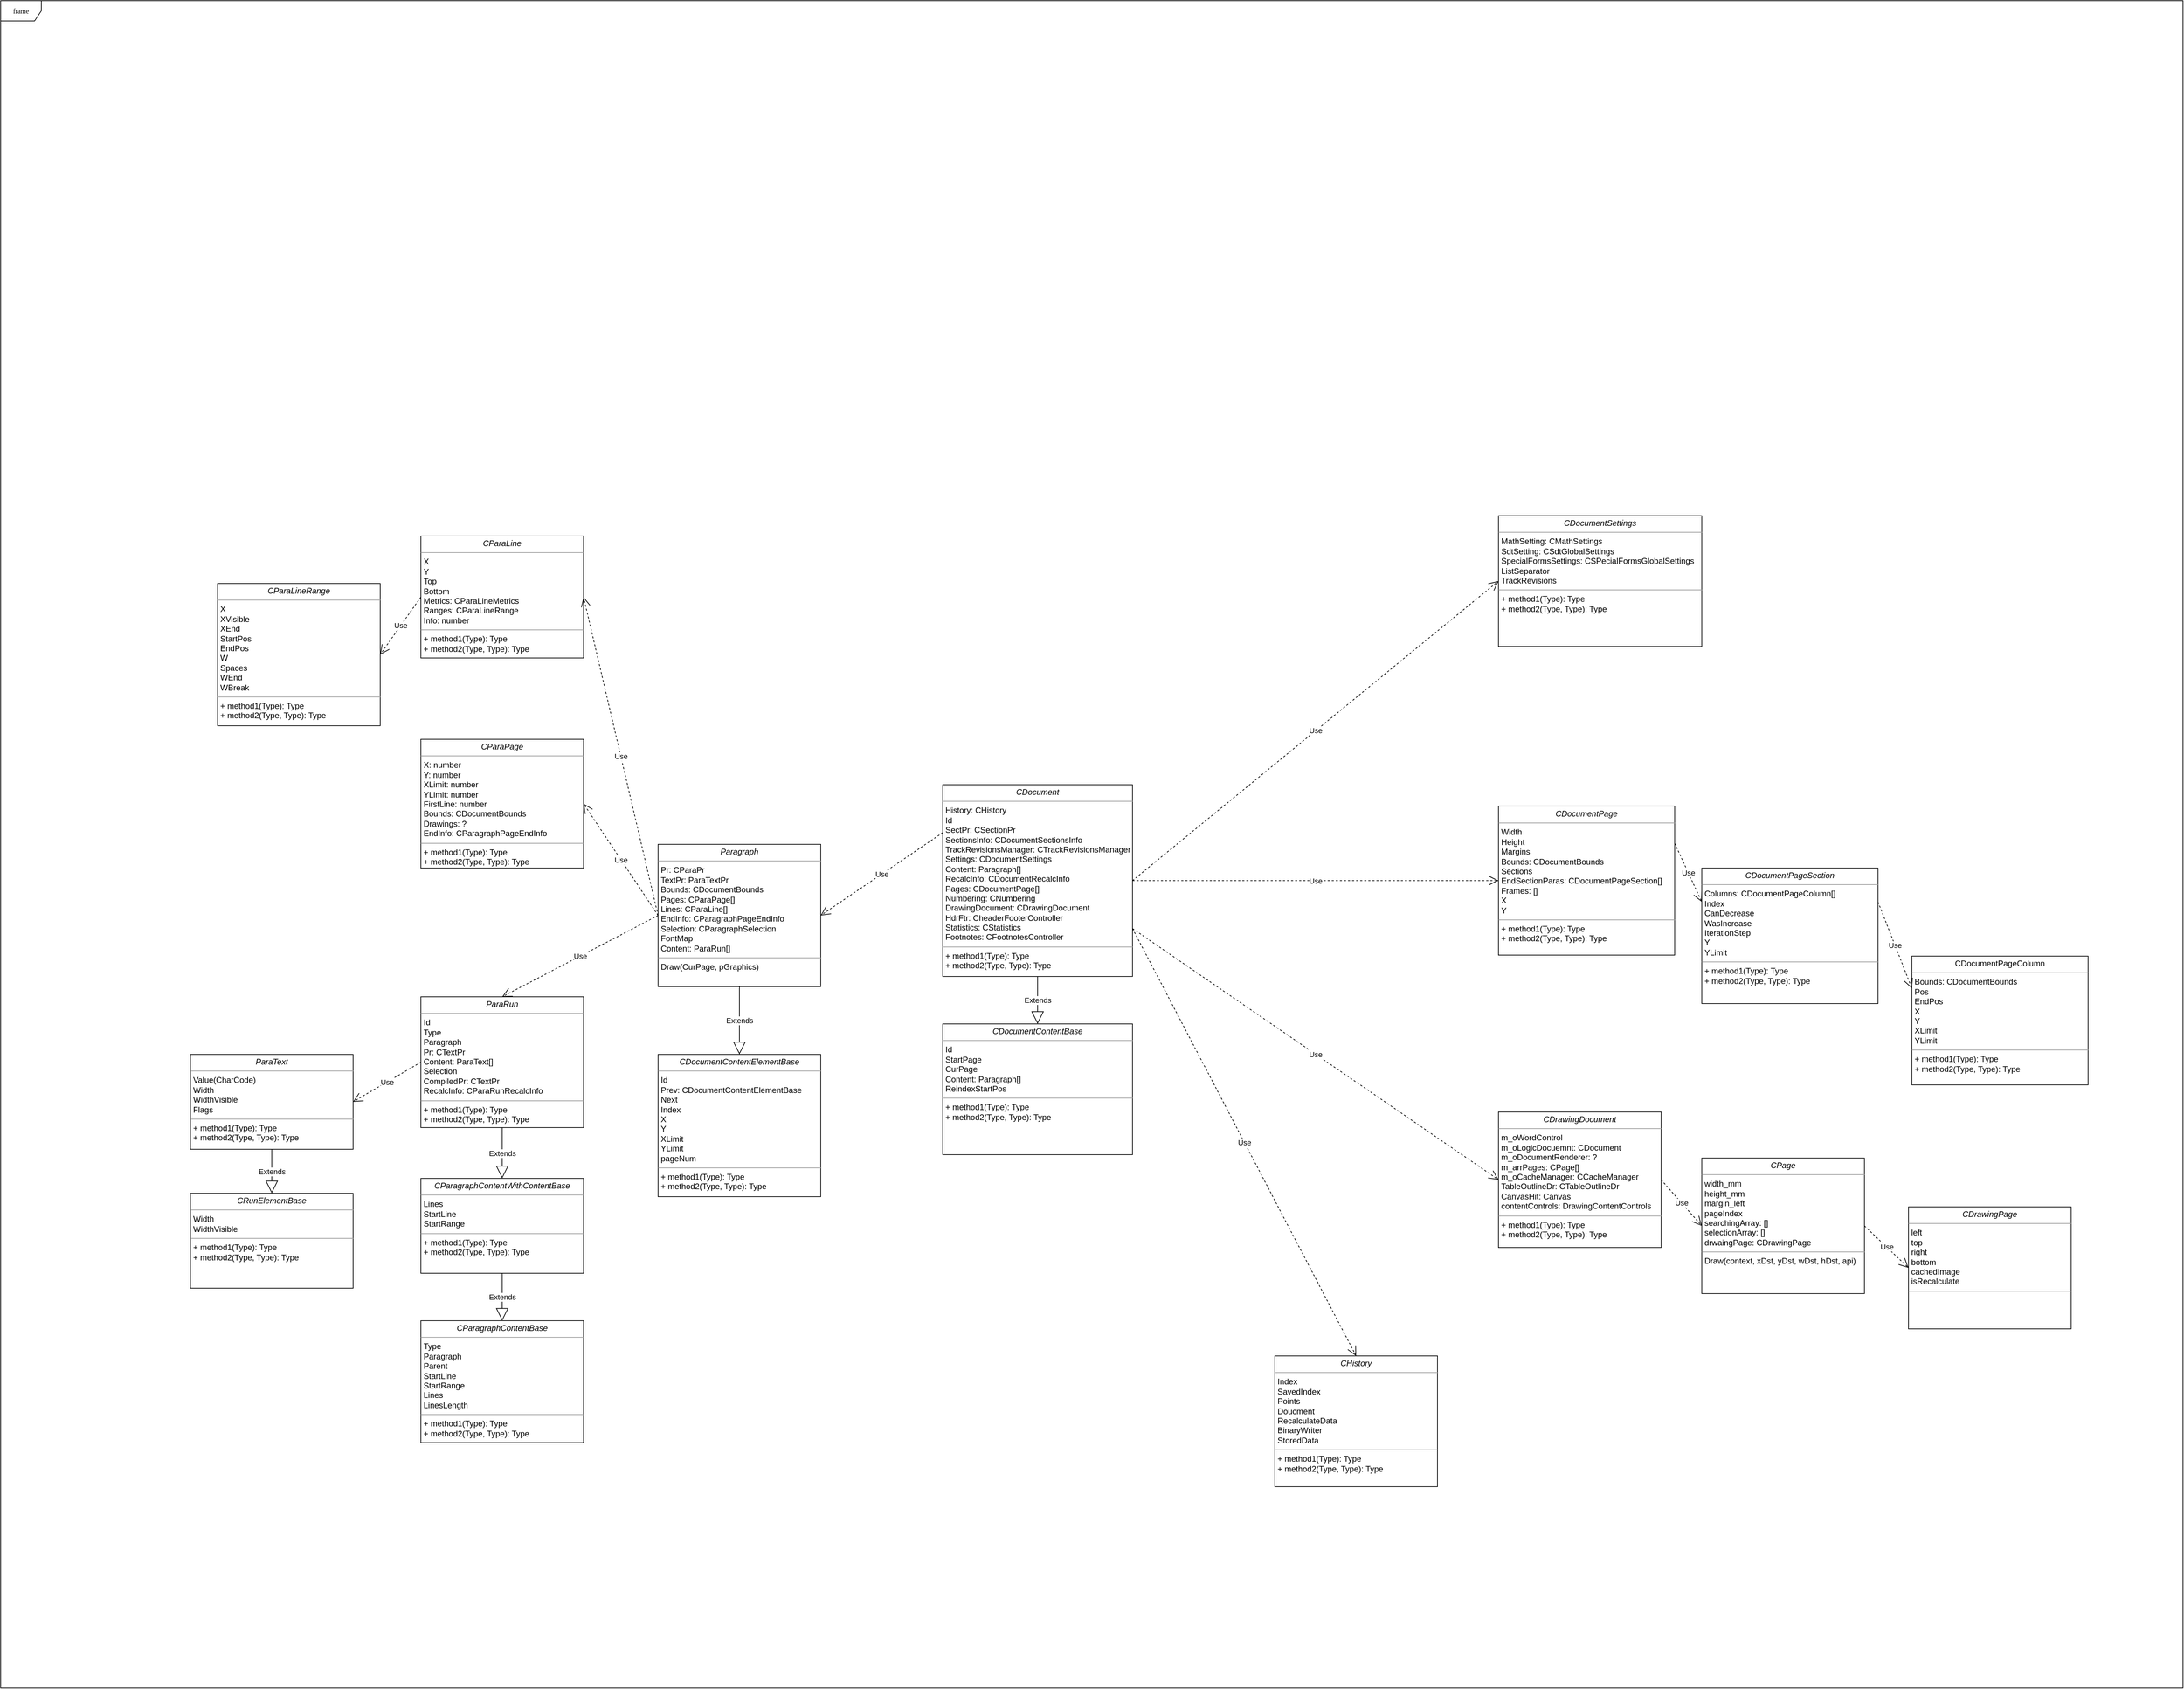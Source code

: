<mxfile version="17.4.6" type="github">
  <diagram name="Page-1" id="c4acf3e9-155e-7222-9cf6-157b1a14988f">
    <mxGraphModel dx="1393" dy="3093" grid="1" gridSize="10" guides="1" tooltips="1" connect="1" arrows="1" fold="1" page="1" pageScale="1" pageWidth="850" pageHeight="1100" background="none" math="0" shadow="0">
      <root>
        <mxCell id="0" />
        <mxCell id="1" parent="0" />
        <mxCell id="17acba5748e5396b-1" value="frame" style="shape=umlFrame;whiteSpace=wrap;html=1;rounded=0;shadow=0;comic=0;labelBackgroundColor=none;strokeWidth=1;fontFamily=Verdana;fontSize=10;align=center;" parent="1" vertex="1">
          <mxGeometry x="40" y="-1560" width="3220" height="2490" as="geometry" />
        </mxCell>
        <mxCell id="5d2195bd80daf111-18" value="&lt;p style=&quot;margin: 0px ; margin-top: 4px ; text-align: center&quot;&gt;&lt;i&gt;ParaRun&lt;/i&gt;&lt;br&gt;&lt;/p&gt;&lt;hr size=&quot;1&quot;&gt;&lt;p style=&quot;margin: 0px ; margin-left: 4px&quot;&gt;Id&lt;br&gt;&lt;/p&gt;&lt;p style=&quot;margin: 0px ; margin-left: 4px&quot;&gt;Type&lt;br&gt;&lt;/p&gt;&lt;p style=&quot;margin: 0px ; margin-left: 4px&quot;&gt;Paragraph&lt;br&gt;&lt;/p&gt;&lt;p style=&quot;margin: 0px ; margin-left: 4px&quot;&gt;Pr:&amp;nbsp;CTextPr&lt;br&gt;&lt;/p&gt;&lt;p style=&quot;margin: 0px ; margin-left: 4px&quot;&gt;Content:&amp;nbsp;ParaText[]&lt;br&gt;&lt;/p&gt;&lt;p style=&quot;margin: 0px ; margin-left: 4px&quot;&gt;Selection&lt;br&gt;&lt;/p&gt;&lt;p style=&quot;margin: 0px ; margin-left: 4px&quot;&gt;CompiledPr:&amp;nbsp;CTextPr&lt;br&gt;&lt;/p&gt;&lt;p style=&quot;margin: 0px ; margin-left: 4px&quot;&gt;RecalcInfo:&amp;nbsp;CParaRunRecalcInfo&lt;br&gt;&lt;/p&gt;&lt;hr size=&quot;1&quot;&gt;&lt;p style=&quot;margin: 0px ; margin-left: 4px&quot;&gt;+ method1(Type): Type&lt;br&gt;+ method2(Type, Type): Type&lt;/p&gt;" style="verticalAlign=top;align=left;overflow=fill;fontSize=12;fontFamily=Helvetica;html=1;rounded=0;shadow=0;comic=0;labelBackgroundColor=none;strokeWidth=1" parent="1" vertex="1">
          <mxGeometry x="660" y="-90" width="240" height="193" as="geometry" />
        </mxCell>
        <mxCell id="5d2195bd80daf111-19" value="&lt;p style=&quot;margin: 0px ; margin-top: 4px ; text-align: center&quot;&gt;&lt;i&gt;CParagraphContentWithContentBase&lt;/i&gt;&lt;br&gt;&lt;/p&gt;&lt;hr size=&quot;1&quot;&gt;&lt;p style=&quot;margin: 0px ; margin-left: 4px&quot;&gt;Lines&lt;br&gt;&lt;/p&gt;&lt;p style=&quot;margin: 0px ; margin-left: 4px&quot;&gt;StartLine&lt;br&gt;&lt;/p&gt;&lt;p style=&quot;margin: 0px ; margin-left: 4px&quot;&gt;StartRange&lt;br&gt;&lt;/p&gt;&lt;hr size=&quot;1&quot;&gt;&lt;p style=&quot;margin: 0px ; margin-left: 4px&quot;&gt;+ method1(Type): Type&lt;br&gt;+ method2(Type, Type): Type&lt;/p&gt;" style="verticalAlign=top;align=left;overflow=fill;fontSize=12;fontFamily=Helvetica;html=1;rounded=0;shadow=0;comic=0;labelBackgroundColor=none;strokeWidth=1" parent="1" vertex="1">
          <mxGeometry x="660" y="178" width="240" height="140" as="geometry" />
        </mxCell>
        <mxCell id="5d2195bd80daf111-20" value="&lt;p style=&quot;margin: 0px ; margin-top: 4px ; text-align: center&quot;&gt;&lt;i&gt;CParagraphContentBase&lt;/i&gt;&lt;br&gt;&lt;/p&gt;&lt;hr size=&quot;1&quot;&gt;&lt;p style=&quot;margin: 0px ; margin-left: 4px&quot;&gt;Type&lt;/p&gt;&lt;p style=&quot;margin: 0px ; margin-left: 4px&quot;&gt;Paragraph&lt;/p&gt;&lt;p style=&quot;margin: 0px ; margin-left: 4px&quot;&gt;Parent&lt;/p&gt;&lt;p style=&quot;margin: 0px ; margin-left: 4px&quot;&gt;StartLine&lt;/p&gt;&lt;p style=&quot;margin: 0px ; margin-left: 4px&quot;&gt;StartRange&lt;/p&gt;&lt;p style=&quot;margin: 0px ; margin-left: 4px&quot;&gt;Lines&lt;/p&gt;&lt;p style=&quot;margin: 0px ; margin-left: 4px&quot;&gt;LinesLength&lt;br&gt;&lt;/p&gt;&lt;hr size=&quot;1&quot;&gt;&lt;p style=&quot;margin: 0px ; margin-left: 4px&quot;&gt;+ method1(Type): Type&lt;br&gt;+ method2(Type, Type): Type&lt;/p&gt;" style="verticalAlign=top;align=left;overflow=fill;fontSize=12;fontFamily=Helvetica;html=1;rounded=0;shadow=0;comic=0;labelBackgroundColor=none;strokeWidth=1" parent="1" vertex="1">
          <mxGeometry x="660" y="388" width="240" height="180" as="geometry" />
        </mxCell>
        <mxCell id="rOIFRHe8VLQ3YzvAQcVB-1" value="Extends" style="endArrow=block;endSize=16;endFill=0;html=1;rounded=0;exitX=0.5;exitY=1;exitDx=0;exitDy=0;" parent="1" source="5d2195bd80daf111-19" target="5d2195bd80daf111-20" edge="1">
          <mxGeometry width="160" relative="1" as="geometry">
            <mxPoint x="770" y="338" as="sourcePoint" />
            <mxPoint x="930" y="338" as="targetPoint" />
          </mxGeometry>
        </mxCell>
        <mxCell id="rOIFRHe8VLQ3YzvAQcVB-2" value="Extends" style="endArrow=block;endSize=16;endFill=0;html=1;rounded=0;exitX=0.5;exitY=1;exitDx=0;exitDy=0;entryX=0.5;entryY=0;entryDx=0;entryDy=0;" parent="1" source="5d2195bd80daf111-18" target="5d2195bd80daf111-19" edge="1">
          <mxGeometry width="160" relative="1" as="geometry">
            <mxPoint x="790" y="328" as="sourcePoint" />
            <mxPoint x="790" y="398" as="targetPoint" />
          </mxGeometry>
        </mxCell>
        <mxCell id="QSOAwk3Hs2mggnhzZddL-1" value="&lt;p style=&quot;margin: 0px ; margin-top: 4px ; text-align: center&quot;&gt;&lt;i&gt;CDocument&lt;/i&gt;&lt;br&gt;&lt;/p&gt;&lt;hr size=&quot;1&quot;&gt;&lt;p style=&quot;margin: 0px ; margin-left: 4px&quot;&gt;History: CHistory&lt;br&gt;&lt;/p&gt;&lt;p style=&quot;margin: 0px ; margin-left: 4px&quot;&gt;Id&lt;br&gt;&lt;/p&gt;&lt;p style=&quot;margin: 0px ; margin-left: 4px&quot;&gt;SectPr: CSectionPr&lt;br&gt;&lt;/p&gt;&lt;p style=&quot;margin: 0px ; margin-left: 4px&quot;&gt;SectionsInfo: CDocumentSectionsInfo&lt;br&gt;&lt;/p&gt;&lt;p style=&quot;margin: 0px ; margin-left: 4px&quot;&gt;TrackRevisionsManager: CTrackRevisionsManager&lt;br&gt;&lt;/p&gt;&lt;p style=&quot;margin: 0px ; margin-left: 4px&quot;&gt;Settings: CDocumentSettings&lt;br&gt;&lt;/p&gt;&lt;p style=&quot;margin: 0px ; margin-left: 4px&quot;&gt;Content: Paragraph[]&lt;/p&gt;&lt;p style=&quot;margin: 0px ; margin-left: 4px&quot;&gt;RecalcInfo: CDocumentRecalcInfo&lt;br&gt;Pages: CDocumentPage[]&lt;/p&gt;&lt;p style=&quot;margin: 0px ; margin-left: 4px&quot;&gt;Numbering: CNumbering&lt;/p&gt;&lt;p style=&quot;margin: 0px ; margin-left: 4px&quot;&gt;DrawingDocument:&amp;nbsp;CDrawingDocument&lt;/p&gt;&lt;p style=&quot;margin: 0px ; margin-left: 4px&quot;&gt;HdrFtr: CheaderFooterController&lt;/p&gt;&lt;p style=&quot;margin: 0px ; margin-left: 4px&quot;&gt;Statistics: CStatistics&lt;br&gt;Footnotes: CFootnotesController&lt;/p&gt;&lt;hr size=&quot;1&quot;&gt;&lt;p style=&quot;margin: 0px ; margin-left: 4px&quot;&gt;+ method1(Type): Type&lt;br&gt;+ method2(Type, Type): Type&lt;/p&gt;" style="verticalAlign=top;align=left;overflow=fill;fontSize=12;fontFamily=Helvetica;html=1;rounded=0;shadow=0;comic=0;labelBackgroundColor=none;strokeWidth=1" parent="1" vertex="1">
          <mxGeometry x="1430" y="-403" width="280" height="283" as="geometry" />
        </mxCell>
        <mxCell id="QSOAwk3Hs2mggnhzZddL-2" value="&lt;p style=&quot;margin: 0px ; margin-top: 4px ; text-align: center&quot;&gt;&lt;i&gt;CDocumentContentBase&lt;/i&gt;&lt;br&gt;&lt;/p&gt;&lt;hr size=&quot;1&quot;&gt;&lt;p style=&quot;margin: 0px ; margin-left: 4px&quot;&gt;Id&lt;/p&gt;&lt;p style=&quot;margin: 0px ; margin-left: 4px&quot;&gt;StartPage&lt;/p&gt;&lt;p style=&quot;margin: 0px ; margin-left: 4px&quot;&gt;CurPage&lt;/p&gt;&lt;p style=&quot;margin: 0px ; margin-left: 4px&quot;&gt;Content: Paragraph[]&lt;/p&gt;&lt;p style=&quot;margin: 0px ; margin-left: 4px&quot;&gt;ReindexStartPos&lt;/p&gt;&lt;hr size=&quot;1&quot;&gt;&lt;p style=&quot;margin: 0px ; margin-left: 4px&quot;&gt;+ method1(Type): Type&lt;br&gt;+ method2(Type, Type): Type&lt;/p&gt;" style="verticalAlign=top;align=left;overflow=fill;fontSize=12;fontFamily=Helvetica;html=1;rounded=0;shadow=0;comic=0;labelBackgroundColor=none;strokeWidth=1" parent="1" vertex="1">
          <mxGeometry x="1430" y="-50" width="280" height="193" as="geometry" />
        </mxCell>
        <mxCell id="QSOAwk3Hs2mggnhzZddL-3" value="&lt;p style=&quot;margin: 0px ; margin-top: 4px ; text-align: center&quot;&gt;&lt;i&gt;CDocumentSettings&lt;/i&gt;&lt;br&gt;&lt;/p&gt;&lt;hr size=&quot;1&quot;&gt;&lt;p style=&quot;margin: 0px ; margin-left: 4px&quot;&gt;MathSetting: CMathSettings&lt;/p&gt;&lt;p style=&quot;margin: 0px ; margin-left: 4px&quot;&gt;SdtSetting: CSdtGlobalSettings&lt;/p&gt;&lt;p style=&quot;margin: 0px ; margin-left: 4px&quot;&gt;SpecialFormsSettings: CSPecialFormsGlobalSettings&lt;/p&gt;&lt;p style=&quot;margin: 0px ; margin-left: 4px&quot;&gt;ListSeparator&lt;/p&gt;&lt;p style=&quot;margin: 0px ; margin-left: 4px&quot;&gt;TrackRevisions&lt;/p&gt;&lt;hr size=&quot;1&quot;&gt;&lt;p style=&quot;margin: 0px ; margin-left: 4px&quot;&gt;+ method1(Type): Type&lt;br&gt;+ method2(Type, Type): Type&lt;/p&gt;" style="verticalAlign=top;align=left;overflow=fill;fontSize=12;fontFamily=Helvetica;html=1;rounded=0;shadow=0;comic=0;labelBackgroundColor=none;strokeWidth=1" parent="1" vertex="1">
          <mxGeometry x="2250" y="-800" width="300" height="193" as="geometry" />
        </mxCell>
        <mxCell id="QSOAwk3Hs2mggnhzZddL-4" value="Extends" style="endArrow=block;endSize=16;endFill=0;html=1;rounded=0;exitX=0.5;exitY=1;exitDx=0;exitDy=0;" parent="1" source="QSOAwk3Hs2mggnhzZddL-1" target="QSOAwk3Hs2mggnhzZddL-2" edge="1">
          <mxGeometry width="160" relative="1" as="geometry">
            <mxPoint x="1260" y="-200" as="sourcePoint" />
            <mxPoint x="1260" y="-125" as="targetPoint" />
          </mxGeometry>
        </mxCell>
        <mxCell id="QSOAwk3Hs2mggnhzZddL-5" value="Use" style="endArrow=open;endSize=12;dashed=1;html=1;rounded=0;exitX=1;exitY=0.5;exitDx=0;exitDy=0;entryX=0;entryY=0.5;entryDx=0;entryDy=0;" parent="1" source="QSOAwk3Hs2mggnhzZddL-1" target="QSOAwk3Hs2mggnhzZddL-3" edge="1">
          <mxGeometry width="160" relative="1" as="geometry">
            <mxPoint x="1690" y="-310" as="sourcePoint" />
            <mxPoint x="1850" y="-310" as="targetPoint" />
          </mxGeometry>
        </mxCell>
        <mxCell id="QSOAwk3Hs2mggnhzZddL-6" value="&lt;p style=&quot;margin: 0px ; margin-top: 4px ; text-align: center&quot;&gt;&lt;i&gt;Paragraph&lt;/i&gt;&lt;br&gt;&lt;/p&gt;&lt;hr size=&quot;1&quot;&gt;&lt;p style=&quot;margin: 0px ; margin-left: 4px&quot;&gt;Pr: CParaPr&lt;br&gt;TextPr: ParaTextPr&lt;/p&gt;&lt;p style=&quot;margin: 0px ; margin-left: 4px&quot;&gt;Bounds: CDocumentBounds&lt;/p&gt;&lt;p style=&quot;margin: 0px ; margin-left: 4px&quot;&gt;Pages:&amp;nbsp;CParaPage[]&lt;/p&gt;&lt;p style=&quot;margin: 0px ; margin-left: 4px&quot;&gt;Lines:&amp;nbsp;CParaLine[]&lt;/p&gt;&lt;p style=&quot;margin: 0px ; margin-left: 4px&quot;&gt;EndInfo: CParagraphPageEndInfo&lt;/p&gt;&lt;p style=&quot;margin: 0px ; margin-left: 4px&quot;&gt;Selection: CParagraphSelection&lt;br&gt;FontMap&lt;/p&gt;&lt;p style=&quot;margin: 0px ; margin-left: 4px&quot;&gt;Content: ParaRun[]&lt;br&gt;&lt;/p&gt;&lt;hr size=&quot;1&quot;&gt;&lt;p style=&quot;margin: 0px ; margin-left: 4px&quot;&gt;Draw(CurPage, pGraphics)&lt;/p&gt;" style="verticalAlign=top;align=left;overflow=fill;fontSize=12;fontFamily=Helvetica;html=1;rounded=0;shadow=0;comic=0;labelBackgroundColor=none;strokeWidth=1" parent="1" vertex="1">
          <mxGeometry x="1010" y="-315" width="240" height="210" as="geometry" />
        </mxCell>
        <mxCell id="QSOAwk3Hs2mggnhzZddL-7" value="Use" style="endArrow=open;endSize=12;dashed=1;html=1;rounded=0;exitX=0;exitY=0.5;exitDx=0;exitDy=0;entryX=0.5;entryY=0;entryDx=0;entryDy=0;" parent="1" source="QSOAwk3Hs2mggnhzZddL-6" target="5d2195bd80daf111-18" edge="1">
          <mxGeometry width="160" relative="1" as="geometry">
            <mxPoint x="1400" y="33.5" as="sourcePoint" />
            <mxPoint x="1650" y="-93.5" as="targetPoint" />
          </mxGeometry>
        </mxCell>
        <mxCell id="QSOAwk3Hs2mggnhzZddL-8" value="Use" style="endArrow=open;endSize=12;dashed=1;html=1;rounded=0;exitX=0;exitY=0.25;exitDx=0;exitDy=0;entryX=1;entryY=0.5;entryDx=0;entryDy=0;" parent="1" source="QSOAwk3Hs2mggnhzZddL-1" target="QSOAwk3Hs2mggnhzZddL-6" edge="1">
          <mxGeometry width="160" relative="1" as="geometry">
            <mxPoint x="980" y="-107" as="sourcePoint" />
            <mxPoint x="980" y="-63" as="targetPoint" />
          </mxGeometry>
        </mxCell>
        <mxCell id="QSOAwk3Hs2mggnhzZddL-9" value="&lt;p style=&quot;margin: 0px ; margin-top: 4px ; text-align: center&quot;&gt;&lt;i&gt;CDocumentPage&lt;/i&gt;&lt;br&gt;&lt;/p&gt;&lt;hr size=&quot;1&quot;&gt;&lt;p style=&quot;margin: 0px ; margin-left: 4px&quot;&gt;Width&lt;/p&gt;&lt;p style=&quot;margin: 0px ; margin-left: 4px&quot;&gt;Height&lt;/p&gt;&lt;p style=&quot;margin: 0px ; margin-left: 4px&quot;&gt;Margins&lt;/p&gt;&lt;p style=&quot;margin: 0px ; margin-left: 4px&quot;&gt;Bounds: CDocumentBounds&lt;/p&gt;&lt;p style=&quot;margin: 0px ; margin-left: 4px&quot;&gt;Sections&lt;/p&gt;&lt;p style=&quot;margin: 0px ; margin-left: 4px&quot;&gt;EndSectionParas: CDocumentPageSection[]&lt;/p&gt;&lt;p style=&quot;margin: 0px ; margin-left: 4px&quot;&gt;Frames: []&lt;/p&gt;&lt;p style=&quot;margin: 0px ; margin-left: 4px&quot;&gt;X&lt;/p&gt;&lt;p style=&quot;margin: 0px ; margin-left: 4px&quot;&gt;Y&lt;/p&gt;&lt;hr size=&quot;1&quot;&gt;&lt;p style=&quot;margin: 0px ; margin-left: 4px&quot;&gt;+ method1(Type): Type&lt;br&gt;+ method2(Type, Type): Type&lt;/p&gt;" style="verticalAlign=top;align=left;overflow=fill;fontSize=12;fontFamily=Helvetica;html=1;rounded=0;shadow=0;comic=0;labelBackgroundColor=none;strokeWidth=1" parent="1" vertex="1">
          <mxGeometry x="2250" y="-371.5" width="260" height="220" as="geometry" />
        </mxCell>
        <mxCell id="QSOAwk3Hs2mggnhzZddL-10" value="Use" style="endArrow=open;endSize=12;dashed=1;html=1;rounded=0;exitX=1;exitY=0.5;exitDx=0;exitDy=0;" parent="1" source="QSOAwk3Hs2mggnhzZddL-1" target="QSOAwk3Hs2mggnhzZddL-9" edge="1">
          <mxGeometry width="160" relative="1" as="geometry">
            <mxPoint x="1720" y="-251.5" as="sourcePoint" />
            <mxPoint x="1930" y="-503.5" as="targetPoint" />
          </mxGeometry>
        </mxCell>
        <mxCell id="QSOAwk3Hs2mggnhzZddL-11" value="&lt;p style=&quot;margin: 0px ; margin-top: 4px ; text-align: center&quot;&gt;&lt;i&gt;CDocumentPageSection&lt;/i&gt;&lt;br&gt;&lt;/p&gt;&lt;hr size=&quot;1&quot;&gt;&lt;p style=&quot;margin: 0px ; margin-left: 4px&quot;&gt;Columns: CDocumentPageColumn[]&lt;br&gt;Index&lt;/p&gt;&lt;p style=&quot;margin: 0px ; margin-left: 4px&quot;&gt;CanDecrease&lt;br&gt;WasIncrease&lt;br&gt;IterationStep&lt;br&gt;Y&lt;/p&gt;&lt;p style=&quot;margin: 0px ; margin-left: 4px&quot;&gt;YLimit&lt;/p&gt;&lt;hr size=&quot;1&quot;&gt;&lt;p style=&quot;margin: 0px ; margin-left: 4px&quot;&gt;+ method1(Type): Type&lt;br&gt;+ method2(Type, Type): Type&lt;/p&gt;" style="verticalAlign=top;align=left;overflow=fill;fontSize=12;fontFamily=Helvetica;html=1;rounded=0;shadow=0;comic=0;labelBackgroundColor=none;strokeWidth=1" parent="1" vertex="1">
          <mxGeometry x="2550" y="-280" width="260" height="200" as="geometry" />
        </mxCell>
        <mxCell id="QSOAwk3Hs2mggnhzZddL-12" value="Use" style="endArrow=open;endSize=12;dashed=1;html=1;rounded=0;exitX=1;exitY=0.25;exitDx=0;exitDy=0;entryX=0;entryY=0.25;entryDx=0;entryDy=0;" parent="1" source="QSOAwk3Hs2mggnhzZddL-9" target="QSOAwk3Hs2mggnhzZddL-11" edge="1">
          <mxGeometry width="160" relative="1" as="geometry">
            <mxPoint x="1720" y="-251.5" as="sourcePoint" />
            <mxPoint x="1930" y="-238.221" as="targetPoint" />
          </mxGeometry>
        </mxCell>
        <mxCell id="QSOAwk3Hs2mggnhzZddL-13" value="&lt;p style=&quot;margin: 0px ; margin-top: 4px ; text-align: center&quot;&gt;&lt;span style=&quot;text-align: left&quot;&gt;CDocumentPageColumn&lt;/span&gt;&lt;br&gt;&lt;/p&gt;&lt;hr size=&quot;1&quot;&gt;&lt;p style=&quot;margin: 0px ; margin-left: 4px&quot;&gt;Bounds: CDocumentBounds&lt;br&gt;Pos&lt;br&gt;EndPos&lt;br&gt;X&lt;/p&gt;&lt;p style=&quot;margin: 0px ; margin-left: 4px&quot;&gt;Y&lt;/p&gt;&lt;p style=&quot;margin: 0px ; margin-left: 4px&quot;&gt;XLimit&lt;br&gt;YLimit&lt;/p&gt;&lt;hr size=&quot;1&quot;&gt;&lt;p style=&quot;margin: 0px ; margin-left: 4px&quot;&gt;+ method1(Type): Type&lt;br&gt;+ method2(Type, Type): Type&lt;/p&gt;" style="verticalAlign=top;align=left;overflow=fill;fontSize=12;fontFamily=Helvetica;html=1;rounded=0;shadow=0;comic=0;labelBackgroundColor=none;strokeWidth=1" parent="1" vertex="1">
          <mxGeometry x="2860" y="-150" width="260" height="190" as="geometry" />
        </mxCell>
        <mxCell id="QSOAwk3Hs2mggnhzZddL-14" value="Use" style="endArrow=open;endSize=12;dashed=1;html=1;rounded=0;exitX=1;exitY=0.25;exitDx=0;exitDy=0;entryX=0;entryY=0.25;entryDx=0;entryDy=0;" parent="1" source="QSOAwk3Hs2mggnhzZddL-11" target="QSOAwk3Hs2mggnhzZddL-13" edge="1">
          <mxGeometry width="160" relative="1" as="geometry">
            <mxPoint x="2060" y="-120" as="sourcePoint" />
            <mxPoint x="2060" y="-40" as="targetPoint" />
          </mxGeometry>
        </mxCell>
        <mxCell id="QSOAwk3Hs2mggnhzZddL-15" value="&lt;p style=&quot;margin: 0px ; margin-top: 4px ; text-align: center&quot;&gt;&lt;i&gt;CHistory&lt;/i&gt;&lt;br&gt;&lt;/p&gt;&lt;hr size=&quot;1&quot;&gt;&lt;p style=&quot;margin: 0px ; margin-left: 4px&quot;&gt;Index&lt;/p&gt;&lt;p style=&quot;margin: 0px ; margin-left: 4px&quot;&gt;SavedIndex&lt;/p&gt;&lt;p style=&quot;margin: 0px ; margin-left: 4px&quot;&gt;Points&lt;/p&gt;&lt;p style=&quot;margin: 0px ; margin-left: 4px&quot;&gt;Doucment&lt;br&gt;RecalculateData&lt;/p&gt;&lt;p style=&quot;margin: 0px ; margin-left: 4px&quot;&gt;BinaryWriter&lt;/p&gt;&lt;p style=&quot;margin: 0px ; margin-left: 4px&quot;&gt;StoredData&lt;/p&gt;&lt;hr size=&quot;1&quot;&gt;&lt;p style=&quot;margin: 0px ; margin-left: 4px&quot;&gt;+ method1(Type): Type&lt;br&gt;+ method2(Type, Type): Type&lt;/p&gt;" style="verticalAlign=top;align=left;overflow=fill;fontSize=12;fontFamily=Helvetica;html=1;rounded=0;shadow=0;comic=0;labelBackgroundColor=none;strokeWidth=1" parent="1" vertex="1">
          <mxGeometry x="1920" y="440" width="240" height="193" as="geometry" />
        </mxCell>
        <mxCell id="QSOAwk3Hs2mggnhzZddL-16" value="Use" style="endArrow=open;endSize=12;dashed=1;html=1;rounded=0;exitX=1;exitY=0.75;exitDx=0;exitDy=0;entryX=0.5;entryY=0;entryDx=0;entryDy=0;" parent="1" source="QSOAwk3Hs2mggnhzZddL-1" target="QSOAwk3Hs2mggnhzZddL-15" edge="1">
          <mxGeometry width="160" relative="1" as="geometry">
            <mxPoint x="1720" y="-251.5" as="sourcePoint" />
            <mxPoint x="2260" y="-242.231" as="targetPoint" />
          </mxGeometry>
        </mxCell>
        <mxCell id="QSOAwk3Hs2mggnhzZddL-17" value="&lt;p style=&quot;margin: 0px ; margin-top: 4px ; text-align: center&quot;&gt;&lt;i&gt;CDocumentContentElementBase&lt;/i&gt;&lt;br&gt;&lt;/p&gt;&lt;hr size=&quot;1&quot;&gt;&lt;p style=&quot;margin: 0px ; margin-left: 4px&quot;&gt;Id&lt;/p&gt;&lt;p style=&quot;margin: 0px ; margin-left: 4px&quot;&gt;Prev: CDocumentContentElementBase&lt;/p&gt;&lt;p style=&quot;margin: 0px ; margin-left: 4px&quot;&gt;Next&lt;/p&gt;&lt;p style=&quot;margin: 0px ; margin-left: 4px&quot;&gt;Index&lt;/p&gt;&lt;p style=&quot;margin: 0px ; margin-left: 4px&quot;&gt;X&lt;/p&gt;&lt;p style=&quot;margin: 0px ; margin-left: 4px&quot;&gt;Y&lt;/p&gt;&lt;p style=&quot;margin: 0px ; margin-left: 4px&quot;&gt;XLimit&lt;br&gt;YLimit&lt;br&gt;pageNum&lt;/p&gt;&lt;hr size=&quot;1&quot;&gt;&lt;p style=&quot;margin: 0px ; margin-left: 4px&quot;&gt;+ method1(Type): Type&lt;br&gt;+ method2(Type, Type): Type&lt;/p&gt;" style="verticalAlign=top;align=left;overflow=fill;fontSize=12;fontFamily=Helvetica;html=1;rounded=0;shadow=0;comic=0;labelBackgroundColor=none;strokeWidth=1" parent="1" vertex="1">
          <mxGeometry x="1010" y="-5" width="240" height="210" as="geometry" />
        </mxCell>
        <mxCell id="QSOAwk3Hs2mggnhzZddL-19" value="Extends" style="endArrow=block;endSize=16;endFill=0;html=1;rounded=0;exitX=0.5;exitY=1;exitDx=0;exitDy=0;entryX=0.5;entryY=0;entryDx=0;entryDy=0;" parent="1" source="QSOAwk3Hs2mggnhzZddL-6" target="QSOAwk3Hs2mggnhzZddL-17" edge="1">
          <mxGeometry width="160" relative="1" as="geometry">
            <mxPoint x="610" y="398" as="sourcePoint" />
            <mxPoint x="610" y="473" as="targetPoint" />
          </mxGeometry>
        </mxCell>
        <mxCell id="QSOAwk3Hs2mggnhzZddL-20" value="&lt;p style=&quot;margin: 0px ; margin-top: 4px ; text-align: center&quot;&gt;&lt;i&gt;ParaText&lt;/i&gt;&lt;br&gt;&lt;/p&gt;&lt;hr size=&quot;1&quot;&gt;&lt;p style=&quot;margin: 0px ; margin-left: 4px&quot;&gt;Value(CharCode)&lt;/p&gt;&lt;p style=&quot;margin: 0px ; margin-left: 4px&quot;&gt;Width&lt;/p&gt;&lt;p style=&quot;margin: 0px ; margin-left: 4px&quot;&gt;WidthVisible&lt;/p&gt;&lt;p style=&quot;margin: 0px ; margin-left: 4px&quot;&gt;Flags&lt;/p&gt;&lt;hr size=&quot;1&quot;&gt;&lt;p style=&quot;margin: 0px ; margin-left: 4px&quot;&gt;+ method1(Type): Type&lt;br&gt;+ method2(Type, Type): Type&lt;/p&gt;" style="verticalAlign=top;align=left;overflow=fill;fontSize=12;fontFamily=Helvetica;html=1;rounded=0;shadow=0;comic=0;labelBackgroundColor=none;strokeWidth=1" parent="1" vertex="1">
          <mxGeometry x="320" y="-5" width="240" height="140" as="geometry" />
        </mxCell>
        <mxCell id="QSOAwk3Hs2mggnhzZddL-21" value="Use" style="endArrow=open;endSize=12;dashed=1;html=1;rounded=0;exitX=0;exitY=0.5;exitDx=0;exitDy=0;entryX=1;entryY=0.5;entryDx=0;entryDy=0;" parent="1" source="5d2195bd80daf111-18" target="QSOAwk3Hs2mggnhzZddL-20" edge="1">
          <mxGeometry width="160" relative="1" as="geometry">
            <mxPoint x="1020" y="-200" as="sourcePoint" />
            <mxPoint x="790" y="-80" as="targetPoint" />
          </mxGeometry>
        </mxCell>
        <mxCell id="QSOAwk3Hs2mggnhzZddL-22" value="&lt;p style=&quot;margin: 0px ; margin-top: 4px ; text-align: center&quot;&gt;&lt;i&gt;CRunElementBase&lt;/i&gt;&lt;br&gt;&lt;/p&gt;&lt;hr size=&quot;1&quot;&gt;&lt;p style=&quot;margin: 0px ; margin-left: 4px&quot;&gt;Width&lt;/p&gt;&lt;p style=&quot;margin: 0px ; margin-left: 4px&quot;&gt;WidthVisible&lt;/p&gt;&lt;hr size=&quot;1&quot;&gt;&lt;p style=&quot;margin: 0px ; margin-left: 4px&quot;&gt;+ method1(Type): Type&lt;br&gt;+ method2(Type, Type): Type&lt;/p&gt;" style="verticalAlign=top;align=left;overflow=fill;fontSize=12;fontFamily=Helvetica;html=1;rounded=0;shadow=0;comic=0;labelBackgroundColor=none;strokeWidth=1" parent="1" vertex="1">
          <mxGeometry x="320" y="200" width="240" height="140" as="geometry" />
        </mxCell>
        <mxCell id="QSOAwk3Hs2mggnhzZddL-23" value="Extends" style="endArrow=block;endSize=16;endFill=0;html=1;rounded=0;exitX=0.5;exitY=1;exitDx=0;exitDy=0;entryX=0.5;entryY=0;entryDx=0;entryDy=0;" parent="1" source="QSOAwk3Hs2mggnhzZddL-20" target="QSOAwk3Hs2mggnhzZddL-22" edge="1">
          <mxGeometry width="160" relative="1" as="geometry">
            <mxPoint x="790" y="113.0" as="sourcePoint" />
            <mxPoint x="790" y="188.0" as="targetPoint" />
          </mxGeometry>
        </mxCell>
        <mxCell id="wHYKikQoW4iuVWBCDagg-1" value="&lt;p style=&quot;margin: 0px ; margin-top: 4px ; text-align: center&quot;&gt;&lt;i&gt;CParaPage&lt;/i&gt;&lt;br&gt;&lt;/p&gt;&lt;hr size=&quot;1&quot;&gt;&lt;p style=&quot;margin: 0px ; margin-left: 4px&quot;&gt;X: number&lt;/p&gt;&lt;p style=&quot;margin: 0px ; margin-left: 4px&quot;&gt;Y: number&lt;/p&gt;&lt;p style=&quot;margin: 0px ; margin-left: 4px&quot;&gt;XLimit: number&lt;/p&gt;&lt;p style=&quot;margin: 0px ; margin-left: 4px&quot;&gt;YLimit: number&lt;/p&gt;&lt;p style=&quot;margin: 0px ; margin-left: 4px&quot;&gt;FirstLine: number&lt;/p&gt;&lt;p style=&quot;margin: 0px ; margin-left: 4px&quot;&gt;Bounds: CDocumentBounds&lt;/p&gt;&lt;p style=&quot;margin: 0px ; margin-left: 4px&quot;&gt;Drawings: ?&lt;/p&gt;&lt;p style=&quot;margin: 0px ; margin-left: 4px&quot;&gt;EndInfo: CParagraphPageEndInfo&lt;/p&gt;&lt;hr size=&quot;1&quot;&gt;&lt;p style=&quot;margin: 0px ; margin-left: 4px&quot;&gt;+ method1(Type): Type&lt;br&gt;+ method2(Type, Type): Type&lt;/p&gt;" style="verticalAlign=top;align=left;overflow=fill;fontSize=12;fontFamily=Helvetica;html=1;rounded=0;shadow=0;comic=0;labelBackgroundColor=none;strokeWidth=1" parent="1" vertex="1">
          <mxGeometry x="660" y="-470" width="240" height="190" as="geometry" />
        </mxCell>
        <mxCell id="wHYKikQoW4iuVWBCDagg-2" value="&lt;p style=&quot;margin: 0px ; margin-top: 4px ; text-align: center&quot;&gt;&lt;i&gt;CParaLine&lt;/i&gt;&lt;br&gt;&lt;/p&gt;&lt;hr size=&quot;1&quot;&gt;&lt;p style=&quot;margin: 0px ; margin-left: 4px&quot;&gt;X&lt;/p&gt;&lt;p style=&quot;margin: 0px ; margin-left: 4px&quot;&gt;Y&lt;/p&gt;&lt;p style=&quot;margin: 0px ; margin-left: 4px&quot;&gt;Top&lt;/p&gt;&lt;p style=&quot;margin: 0px ; margin-left: 4px&quot;&gt;Bottom&lt;/p&gt;&lt;p style=&quot;margin: 0px ; margin-left: 4px&quot;&gt;Metrics: CParaLineMetrics&lt;/p&gt;&lt;p style=&quot;margin: 0px ; margin-left: 4px&quot;&gt;Ranges:&amp;nbsp;CParaLineRange&lt;/p&gt;&lt;p style=&quot;margin: 0px ; margin-left: 4px&quot;&gt;Info: number&lt;/p&gt;&lt;hr size=&quot;1&quot;&gt;&lt;p style=&quot;margin: 0px ; margin-left: 4px&quot;&gt;+ method1(Type): Type&lt;br&gt;+ method2(Type, Type): Type&lt;/p&gt;" style="verticalAlign=top;align=left;overflow=fill;fontSize=12;fontFamily=Helvetica;html=1;rounded=0;shadow=0;comic=0;labelBackgroundColor=none;strokeWidth=1" parent="1" vertex="1">
          <mxGeometry x="660" y="-770" width="240" height="180" as="geometry" />
        </mxCell>
        <mxCell id="wHYKikQoW4iuVWBCDagg-3" value="Use" style="endArrow=open;endSize=12;dashed=1;html=1;rounded=0;exitX=0;exitY=0.5;exitDx=0;exitDy=0;entryX=1;entryY=0.5;entryDx=0;entryDy=0;" parent="1" source="QSOAwk3Hs2mggnhzZddL-6" target="wHYKikQoW4iuVWBCDagg-1" edge="1">
          <mxGeometry width="160" relative="1" as="geometry">
            <mxPoint x="1020" y="-200" as="sourcePoint" />
            <mxPoint x="790" y="-80" as="targetPoint" />
          </mxGeometry>
        </mxCell>
        <mxCell id="wHYKikQoW4iuVWBCDagg-4" value="Use" style="endArrow=open;endSize=12;dashed=1;html=1;rounded=0;entryX=1;entryY=0.5;entryDx=0;entryDy=0;exitX=0;exitY=0.5;exitDx=0;exitDy=0;" parent="1" source="QSOAwk3Hs2mggnhzZddL-6" target="wHYKikQoW4iuVWBCDagg-2" edge="1">
          <mxGeometry width="160" relative="1" as="geometry">
            <mxPoint x="1010" y="-220" as="sourcePoint" />
            <mxPoint x="910" y="-390" as="targetPoint" />
          </mxGeometry>
        </mxCell>
        <mxCell id="wHYKikQoW4iuVWBCDagg-5" value="&lt;p style=&quot;margin: 0px ; margin-top: 4px ; text-align: center&quot;&gt;&lt;i&gt;CDrawingDocument&lt;/i&gt;&lt;br&gt;&lt;/p&gt;&lt;hr size=&quot;1&quot;&gt;&lt;p style=&quot;margin: 0px ; margin-left: 4px&quot;&gt;m_oWordControl&lt;/p&gt;&lt;p style=&quot;margin: 0px ; margin-left: 4px&quot;&gt;m_oLogicDocuemnt: CDocument&lt;/p&gt;&lt;p style=&quot;margin: 0px ; margin-left: 4px&quot;&gt;m_oDocumentRenderer: ?&lt;/p&gt;&lt;p style=&quot;margin: 0px ; margin-left: 4px&quot;&gt;m_arrPages:&amp;nbsp;CPage[]&lt;/p&gt;&lt;p style=&quot;margin: 0px ; margin-left: 4px&quot;&gt;m_oCacheManager: CCacheManager&lt;/p&gt;&lt;p style=&quot;margin: 0px ; margin-left: 4px&quot;&gt;TableOutlineDr: CTableOutlineDr&lt;/p&gt;&lt;p style=&quot;margin: 0px ; margin-left: 4px&quot;&gt;CanvasHit: Canvas&lt;/p&gt;&lt;p style=&quot;margin: 0px ; margin-left: 4px&quot;&gt;contentControls: DrawingContentControls&lt;/p&gt;&lt;hr size=&quot;1&quot;&gt;&lt;p style=&quot;margin: 0px ; margin-left: 4px&quot;&gt;+ method1(Type): Type&lt;br&gt;+ method2(Type, Type): Type&lt;/p&gt;" style="verticalAlign=top;align=left;overflow=fill;fontSize=12;fontFamily=Helvetica;html=1;rounded=0;shadow=0;comic=0;labelBackgroundColor=none;strokeWidth=1" parent="1" vertex="1">
          <mxGeometry x="2250" y="80" width="240" height="200" as="geometry" />
        </mxCell>
        <mxCell id="wHYKikQoW4iuVWBCDagg-6" value="Use" style="endArrow=open;endSize=12;dashed=1;html=1;rounded=0;exitX=1;exitY=0.75;exitDx=0;exitDy=0;entryX=0;entryY=0.5;entryDx=0;entryDy=0;" parent="1" source="QSOAwk3Hs2mggnhzZddL-1" target="wHYKikQoW4iuVWBCDagg-5" edge="1">
          <mxGeometry width="160" relative="1" as="geometry">
            <mxPoint x="1720" y="-251.5" as="sourcePoint" />
            <mxPoint x="2260" y="-251.5" as="targetPoint" />
          </mxGeometry>
        </mxCell>
        <mxCell id="wHYKikQoW4iuVWBCDagg-7" value="&lt;p style=&quot;margin: 0px ; margin-top: 4px ; text-align: center&quot;&gt;&lt;i&gt;CPage&lt;/i&gt;&lt;br&gt;&lt;/p&gt;&lt;hr size=&quot;1&quot;&gt;&lt;p style=&quot;margin: 0px ; margin-left: 4px&quot;&gt;width_mm&lt;/p&gt;&lt;p style=&quot;margin: 0px ; margin-left: 4px&quot;&gt;height_mm&lt;/p&gt;&lt;p style=&quot;margin: 0px ; margin-left: 4px&quot;&gt;margin_left&lt;/p&gt;&lt;p style=&quot;margin: 0px ; margin-left: 4px&quot;&gt;pageIndex&lt;/p&gt;&lt;p style=&quot;margin: 0px ; margin-left: 4px&quot;&gt;searchingArray: []&lt;/p&gt;&lt;p style=&quot;margin: 0px ; margin-left: 4px&quot;&gt;selectionArray: []&lt;/p&gt;&lt;p style=&quot;margin: 0px ; margin-left: 4px&quot;&gt;drwaingPage: CDrawingPage&lt;/p&gt;&lt;hr size=&quot;1&quot;&gt;&lt;p style=&quot;margin: 0px ; margin-left: 4px&quot;&gt;Draw(context, xDst, yDst, wDst, hDst, api)&lt;/p&gt;" style="verticalAlign=top;align=left;overflow=fill;fontSize=12;fontFamily=Helvetica;html=1;rounded=0;shadow=0;comic=0;labelBackgroundColor=none;strokeWidth=1" parent="1" vertex="1">
          <mxGeometry x="2550" y="148" width="240" height="200" as="geometry" />
        </mxCell>
        <mxCell id="wHYKikQoW4iuVWBCDagg-8" value="Use" style="endArrow=open;endSize=12;dashed=1;html=1;rounded=0;exitX=1;exitY=0.5;exitDx=0;exitDy=0;entryX=0;entryY=0.5;entryDx=0;entryDy=0;" parent="1" source="wHYKikQoW4iuVWBCDagg-5" target="wHYKikQoW4iuVWBCDagg-7" edge="1">
          <mxGeometry width="160" relative="1" as="geometry">
            <mxPoint x="2520" y="-306.5" as="sourcePoint" />
            <mxPoint x="2560" y="-220" as="targetPoint" />
          </mxGeometry>
        </mxCell>
        <mxCell id="wHYKikQoW4iuVWBCDagg-9" value="&lt;p style=&quot;margin: 0px ; margin-top: 4px ; text-align: center&quot;&gt;&lt;i&gt;CDrawingPage&lt;/i&gt;&lt;br&gt;&lt;/p&gt;&lt;hr size=&quot;1&quot;&gt;&lt;p style=&quot;margin: 0px ; margin-left: 4px&quot;&gt;left&lt;/p&gt;&lt;p style=&quot;margin: 0px ; margin-left: 4px&quot;&gt;top&lt;/p&gt;&lt;p style=&quot;margin: 0px ; margin-left: 4px&quot;&gt;right&lt;/p&gt;&lt;p style=&quot;margin: 0px ; margin-left: 4px&quot;&gt;bottom&lt;/p&gt;&lt;p style=&quot;margin: 0px ; margin-left: 4px&quot;&gt;cachedImage&lt;/p&gt;&lt;p style=&quot;margin: 0px ; margin-left: 4px&quot;&gt;isRecalculate&lt;/p&gt;&lt;hr size=&quot;1&quot;&gt;&lt;p style=&quot;margin: 0px ; margin-left: 4px&quot;&gt;&lt;br&gt;&lt;/p&gt;" style="verticalAlign=top;align=left;overflow=fill;fontSize=12;fontFamily=Helvetica;html=1;rounded=0;shadow=0;comic=0;labelBackgroundColor=none;strokeWidth=1" parent="1" vertex="1">
          <mxGeometry x="2855" y="220" width="240" height="180" as="geometry" />
        </mxCell>
        <mxCell id="wHYKikQoW4iuVWBCDagg-15" value="Use" style="endArrow=open;endSize=12;dashed=1;html=1;rounded=0;exitX=1;exitY=0.5;exitDx=0;exitDy=0;entryX=0;entryY=0.5;entryDx=0;entryDy=0;" parent="1" source="wHYKikQoW4iuVWBCDagg-7" target="wHYKikQoW4iuVWBCDagg-9" edge="1">
          <mxGeometry width="160" relative="1" as="geometry">
            <mxPoint x="2500" y="208" as="sourcePoint" />
            <mxPoint x="2560" y="276" as="targetPoint" />
          </mxGeometry>
        </mxCell>
        <mxCell id="qkXgEpNMvEvncD83NuCU-1" value="&lt;p style=&quot;margin: 0px ; margin-top: 4px ; text-align: center&quot;&gt;&lt;i&gt;CParaLineRange&lt;/i&gt;&lt;br&gt;&lt;/p&gt;&lt;hr size=&quot;1&quot;&gt;&lt;p style=&quot;margin: 0px ; margin-left: 4px&quot;&gt;X&lt;/p&gt;&lt;p style=&quot;margin: 0px ; margin-left: 4px&quot;&gt;XVisible&lt;/p&gt;&lt;p style=&quot;margin: 0px ; margin-left: 4px&quot;&gt;XEnd&lt;/p&gt;&lt;p style=&quot;margin: 0px ; margin-left: 4px&quot;&gt;StartPos&lt;/p&gt;&lt;p style=&quot;margin: 0px ; margin-left: 4px&quot;&gt;EndPos&lt;/p&gt;&lt;p style=&quot;margin: 0px ; margin-left: 4px&quot;&gt;W&lt;/p&gt;&lt;p style=&quot;margin: 0px ; margin-left: 4px&quot;&gt;Spaces&lt;/p&gt;&lt;p style=&quot;margin: 0px ; margin-left: 4px&quot;&gt;WEnd&lt;/p&gt;&lt;p style=&quot;margin: 0px ; margin-left: 4px&quot;&gt;WBreak&lt;/p&gt;&lt;hr size=&quot;1&quot;&gt;&lt;p style=&quot;margin: 0px ; margin-left: 4px&quot;&gt;+ method1(Type): Type&lt;br&gt;+ method2(Type, Type): Type&lt;/p&gt;" style="verticalAlign=top;align=left;overflow=fill;fontSize=12;fontFamily=Helvetica;html=1;rounded=0;shadow=0;comic=0;labelBackgroundColor=none;strokeWidth=1" vertex="1" parent="1">
          <mxGeometry x="360" y="-700" width="240" height="210" as="geometry" />
        </mxCell>
        <mxCell id="qkXgEpNMvEvncD83NuCU-2" value="Use" style="endArrow=open;endSize=12;dashed=1;html=1;rounded=0;exitX=0;exitY=0.5;exitDx=0;exitDy=0;entryX=1;entryY=0.5;entryDx=0;entryDy=0;" edge="1" parent="1" source="wHYKikQoW4iuVWBCDagg-2" target="qkXgEpNMvEvncD83NuCU-1">
          <mxGeometry width="160" relative="1" as="geometry">
            <mxPoint x="670" y="16.5" as="sourcePoint" />
            <mxPoint x="570" y="75" as="targetPoint" />
          </mxGeometry>
        </mxCell>
      </root>
    </mxGraphModel>
  </diagram>
</mxfile>
